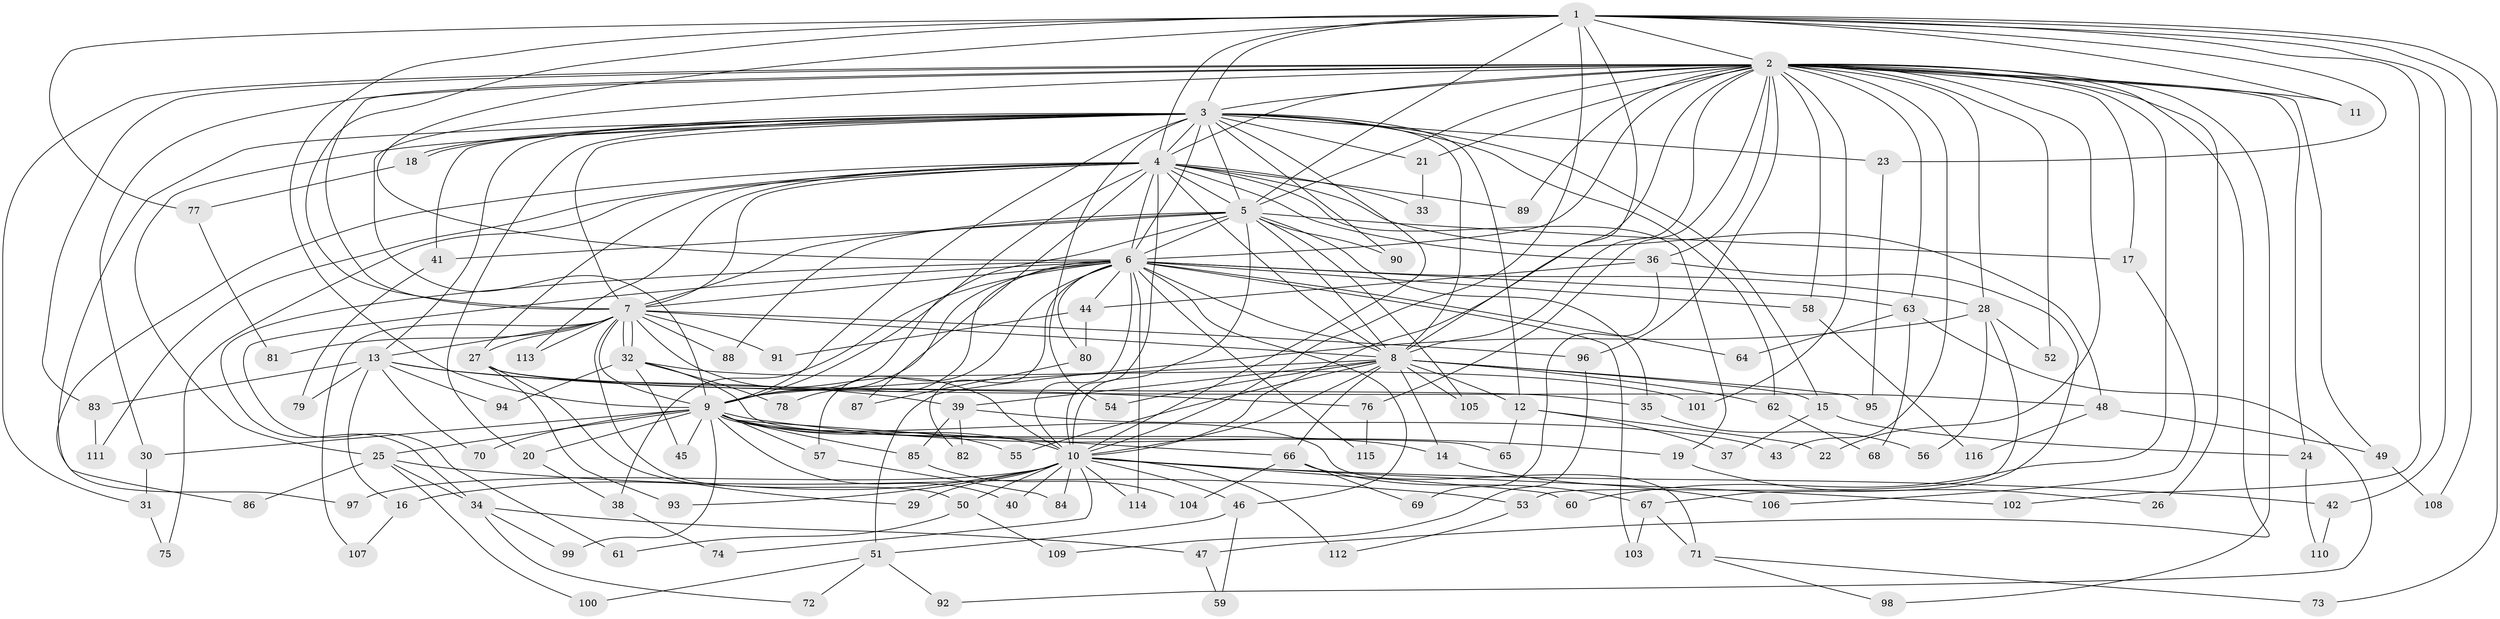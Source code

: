 // coarse degree distribution, {8: 0.021739130434782608, 30: 0.021739130434782608, 33: 0.021739130434782608, 11: 0.021739130434782608, 12: 0.021739130434782608, 5: 0.021739130434782608, 3: 0.21739130434782608, 4: 0.08695652173913043, 2: 0.4782608695652174, 6: 0.021739130434782608, 1: 0.06521739130434782}
// Generated by graph-tools (version 1.1) at 2025/17/03/04/25 18:17:44]
// undirected, 116 vertices, 257 edges
graph export_dot {
graph [start="1"]
  node [color=gray90,style=filled];
  1;
  2;
  3;
  4;
  5;
  6;
  7;
  8;
  9;
  10;
  11;
  12;
  13;
  14;
  15;
  16;
  17;
  18;
  19;
  20;
  21;
  22;
  23;
  24;
  25;
  26;
  27;
  28;
  29;
  30;
  31;
  32;
  33;
  34;
  35;
  36;
  37;
  38;
  39;
  40;
  41;
  42;
  43;
  44;
  45;
  46;
  47;
  48;
  49;
  50;
  51;
  52;
  53;
  54;
  55;
  56;
  57;
  58;
  59;
  60;
  61;
  62;
  63;
  64;
  65;
  66;
  67;
  68;
  69;
  70;
  71;
  72;
  73;
  74;
  75;
  76;
  77;
  78;
  79;
  80;
  81;
  82;
  83;
  84;
  85;
  86;
  87;
  88;
  89;
  90;
  91;
  92;
  93;
  94;
  95;
  96;
  97;
  98;
  99;
  100;
  101;
  102;
  103;
  104;
  105;
  106;
  107;
  108;
  109;
  110;
  111;
  112;
  113;
  114;
  115;
  116;
  1 -- 2;
  1 -- 3;
  1 -- 4;
  1 -- 5;
  1 -- 6;
  1 -- 7;
  1 -- 8;
  1 -- 9;
  1 -- 10;
  1 -- 11;
  1 -- 23;
  1 -- 42;
  1 -- 73;
  1 -- 77;
  1 -- 102;
  1 -- 108;
  2 -- 3;
  2 -- 4;
  2 -- 5;
  2 -- 6;
  2 -- 7;
  2 -- 8;
  2 -- 9;
  2 -- 10;
  2 -- 11;
  2 -- 17;
  2 -- 21;
  2 -- 22;
  2 -- 24;
  2 -- 26;
  2 -- 28;
  2 -- 30;
  2 -- 31;
  2 -- 36;
  2 -- 43;
  2 -- 47;
  2 -- 49;
  2 -- 52;
  2 -- 58;
  2 -- 60;
  2 -- 63;
  2 -- 76;
  2 -- 83;
  2 -- 89;
  2 -- 96;
  2 -- 98;
  2 -- 101;
  3 -- 4;
  3 -- 5;
  3 -- 6;
  3 -- 7;
  3 -- 8;
  3 -- 9;
  3 -- 10;
  3 -- 12;
  3 -- 13;
  3 -- 15;
  3 -- 18;
  3 -- 18;
  3 -- 20;
  3 -- 21;
  3 -- 23;
  3 -- 25;
  3 -- 41;
  3 -- 54;
  3 -- 62;
  3 -- 90;
  3 -- 97;
  4 -- 5;
  4 -- 6;
  4 -- 7;
  4 -- 8;
  4 -- 9;
  4 -- 10;
  4 -- 19;
  4 -- 27;
  4 -- 33;
  4 -- 36;
  4 -- 48;
  4 -- 75;
  4 -- 86;
  4 -- 87;
  4 -- 89;
  4 -- 111;
  4 -- 113;
  5 -- 6;
  5 -- 7;
  5 -- 8;
  5 -- 9;
  5 -- 10;
  5 -- 17;
  5 -- 35;
  5 -- 41;
  5 -- 88;
  5 -- 90;
  5 -- 105;
  6 -- 7;
  6 -- 8;
  6 -- 9;
  6 -- 10;
  6 -- 28;
  6 -- 34;
  6 -- 38;
  6 -- 44;
  6 -- 46;
  6 -- 57;
  6 -- 58;
  6 -- 61;
  6 -- 63;
  6 -- 64;
  6 -- 78;
  6 -- 80;
  6 -- 82;
  6 -- 103;
  6 -- 114;
  6 -- 115;
  7 -- 8;
  7 -- 9;
  7 -- 10;
  7 -- 13;
  7 -- 27;
  7 -- 32;
  7 -- 32;
  7 -- 50;
  7 -- 81;
  7 -- 88;
  7 -- 91;
  7 -- 96;
  7 -- 107;
  7 -- 113;
  8 -- 9;
  8 -- 10;
  8 -- 12;
  8 -- 14;
  8 -- 15;
  8 -- 39;
  8 -- 54;
  8 -- 55;
  8 -- 62;
  8 -- 66;
  8 -- 95;
  8 -- 105;
  9 -- 10;
  9 -- 14;
  9 -- 19;
  9 -- 20;
  9 -- 25;
  9 -- 30;
  9 -- 40;
  9 -- 45;
  9 -- 55;
  9 -- 57;
  9 -- 66;
  9 -- 70;
  9 -- 71;
  9 -- 85;
  9 -- 99;
  10 -- 16;
  10 -- 29;
  10 -- 40;
  10 -- 42;
  10 -- 46;
  10 -- 50;
  10 -- 60;
  10 -- 74;
  10 -- 84;
  10 -- 93;
  10 -- 97;
  10 -- 102;
  10 -- 112;
  10 -- 114;
  12 -- 22;
  12 -- 37;
  12 -- 65;
  13 -- 16;
  13 -- 39;
  13 -- 70;
  13 -- 76;
  13 -- 79;
  13 -- 83;
  13 -- 94;
  14 -- 106;
  15 -- 24;
  15 -- 37;
  16 -- 107;
  17 -- 106;
  18 -- 77;
  19 -- 26;
  20 -- 38;
  21 -- 33;
  23 -- 95;
  24 -- 110;
  25 -- 34;
  25 -- 53;
  25 -- 86;
  25 -- 100;
  27 -- 29;
  27 -- 35;
  27 -- 48;
  27 -- 93;
  28 -- 51;
  28 -- 52;
  28 -- 53;
  28 -- 56;
  30 -- 31;
  31 -- 75;
  32 -- 45;
  32 -- 65;
  32 -- 78;
  32 -- 94;
  32 -- 101;
  34 -- 47;
  34 -- 72;
  34 -- 99;
  35 -- 56;
  36 -- 44;
  36 -- 67;
  36 -- 69;
  38 -- 74;
  39 -- 43;
  39 -- 82;
  39 -- 85;
  41 -- 79;
  42 -- 110;
  44 -- 80;
  44 -- 91;
  46 -- 51;
  46 -- 59;
  47 -- 59;
  48 -- 49;
  48 -- 116;
  49 -- 108;
  50 -- 61;
  50 -- 109;
  51 -- 72;
  51 -- 92;
  51 -- 100;
  53 -- 112;
  57 -- 84;
  58 -- 116;
  62 -- 68;
  63 -- 64;
  63 -- 68;
  63 -- 92;
  66 -- 67;
  66 -- 69;
  66 -- 104;
  67 -- 71;
  67 -- 103;
  71 -- 73;
  71 -- 98;
  76 -- 115;
  77 -- 81;
  80 -- 87;
  83 -- 111;
  85 -- 104;
  96 -- 109;
}
